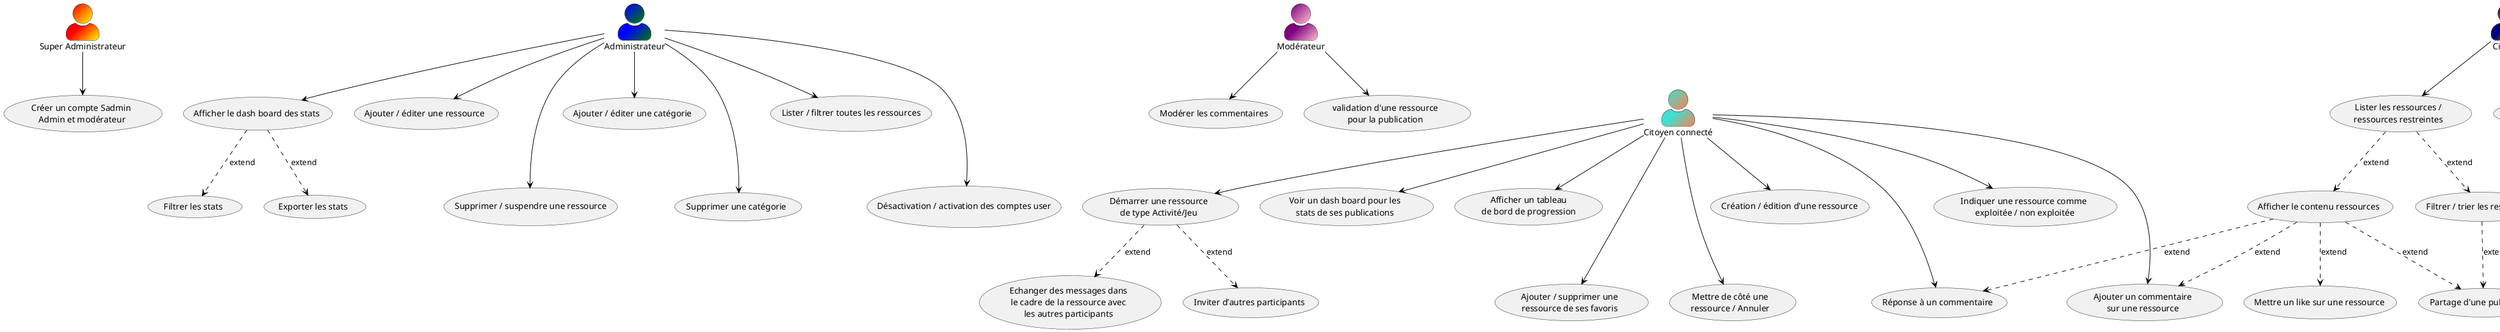 @startuml

'!theme bluegray

skinparam ArrowHeadColor black
skinparam ArrowColor black
skinparam Color black
skinparam actorStyle awesome

:Super Administrateur: as sadmin #Red/Yellow
:Administrateur: as admin #Blue/Green
:Modérateur: as mod #Purple/Pink
:Citoyen connecté: as user #Turquoise/Coral
:Citoyen: as visit #Navy/Orange



!define SadminColor #Red/Yellow
!define AdminColor #Blue/Green
!define ModColor #Purple/Pink
!define UserColor #Turquoise/Coral
!define VisitColor #Navy/Orange

sadmin --> (Créer un compte Sadmin\n Admin et modérateur)

(Afficher le dash board des stats) as adminad
admin --> (Ajouter / éditer une ressource)
admin ---> (Supprimer / suspendre une ressource)
admin --> (Ajouter / éditer une catégorie)
admin ---> (Supprimer une catégorie)
admin --> (Lister / filtrer toutes les ressources)
admin ---> (Désactivation / activation des comptes user)
admin --> adminad
adminad ..> (Filtrer les stats) : extend
adminad ..> (Exporter les stats) : extend

mod --> (Modérer les commentaires)
mod --> (validation d'une ressource\npour la publication)

(Ajouter un commentaire\nsur une ressource) as userac
(Réponse à un commentaire) as userrc
user --> userac
user ---> userrc
user --> (Création / édition d'une ressource)
user ---> (Ajouter / supprimer une\nressource de ses favoris)
user --> (Indiquer une ressource comme\n exploitée / non exploitée)
user ---> (Mettre de côté une\nressource / Annuler)
(Démarrer une ressource\nde type Activité/Jeu) as userdr
user --> userdr
userdr ..> (Inviter d’autres participants) : extend
userdr ..> (Echanger des messages dans\nle cadre de la ressource avec\nles autres participants) : extend
user --> (Voir un dash board pour les\nstats de ses publications)
' TODO ??? quesaco
user --> (Afficher un tableau\nde bord de progression)
' TODO end

(Filtrer / trier les ressources) as visitft
(Afficher le contenu ressources) as visitac
(Lister les ressources /\nressources restreintes) as visitlr
(Partage d'une publication) as visitpp
visitac ..> userac : extend
visitac ..> userrc : extend
visitac ..> (Mettre un like sur une ressource) : extend
visitft ..> visitpp : extend
visitac ..> visitpp : extend
visit --> (Créer un compte)
visitlr ..> visitft : extend
visit --> visitlr
visitlr ..> visitac : extend



@enduml

' faire un dash board pour voir les stats de ses publications